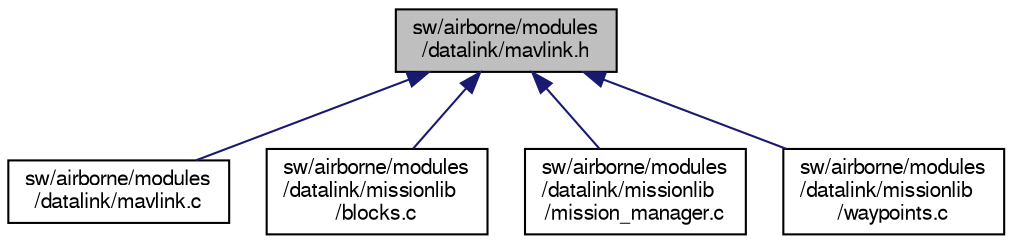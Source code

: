 digraph "sw/airborne/modules/datalink/mavlink.h"
{
  edge [fontname="FreeSans",fontsize="10",labelfontname="FreeSans",labelfontsize="10"];
  node [fontname="FreeSans",fontsize="10",shape=record];
  Node1 [label="sw/airborne/modules\l/datalink/mavlink.h",height=0.2,width=0.4,color="black", fillcolor="grey75", style="filled", fontcolor="black"];
  Node1 -> Node2 [dir="back",color="midnightblue",fontsize="10",style="solid",fontname="FreeSans"];
  Node2 [label="sw/airborne/modules\l/datalink/mavlink.c",height=0.2,width=0.4,color="black", fillcolor="white", style="filled",URL="$mavlink_8c.html",tooltip="Basic MAVLink datalink implementation. "];
  Node1 -> Node3 [dir="back",color="midnightblue",fontsize="10",style="solid",fontname="FreeSans"];
  Node3 [label="sw/airborne/modules\l/datalink/missionlib\l/blocks.c",height=0.2,width=0.4,color="black", fillcolor="white", style="filled",URL="$blocks_8c.html",tooltip="PPRZ specific mission block implementation. "];
  Node1 -> Node4 [dir="back",color="midnightblue",fontsize="10",style="solid",fontname="FreeSans"];
  Node4 [label="sw/airborne/modules\l/datalink/missionlib\l/mission_manager.c",height=0.2,width=0.4,color="black", fillcolor="white", style="filled",URL="$mission__manager_8c.html",tooltip="Common functions used within the mission library. "];
  Node1 -> Node5 [dir="back",color="midnightblue",fontsize="10",style="solid",fontname="FreeSans"];
  Node5 [label="sw/airborne/modules\l/datalink/missionlib\l/waypoints.c",height=0.2,width=0.4,color="black", fillcolor="white", style="filled",URL="$datalink_2missionlib_2waypoints_8c.html",tooltip="Improvement of the missionlib implementation of the waypoint protocol, truly global waypoints are use..."];
}
